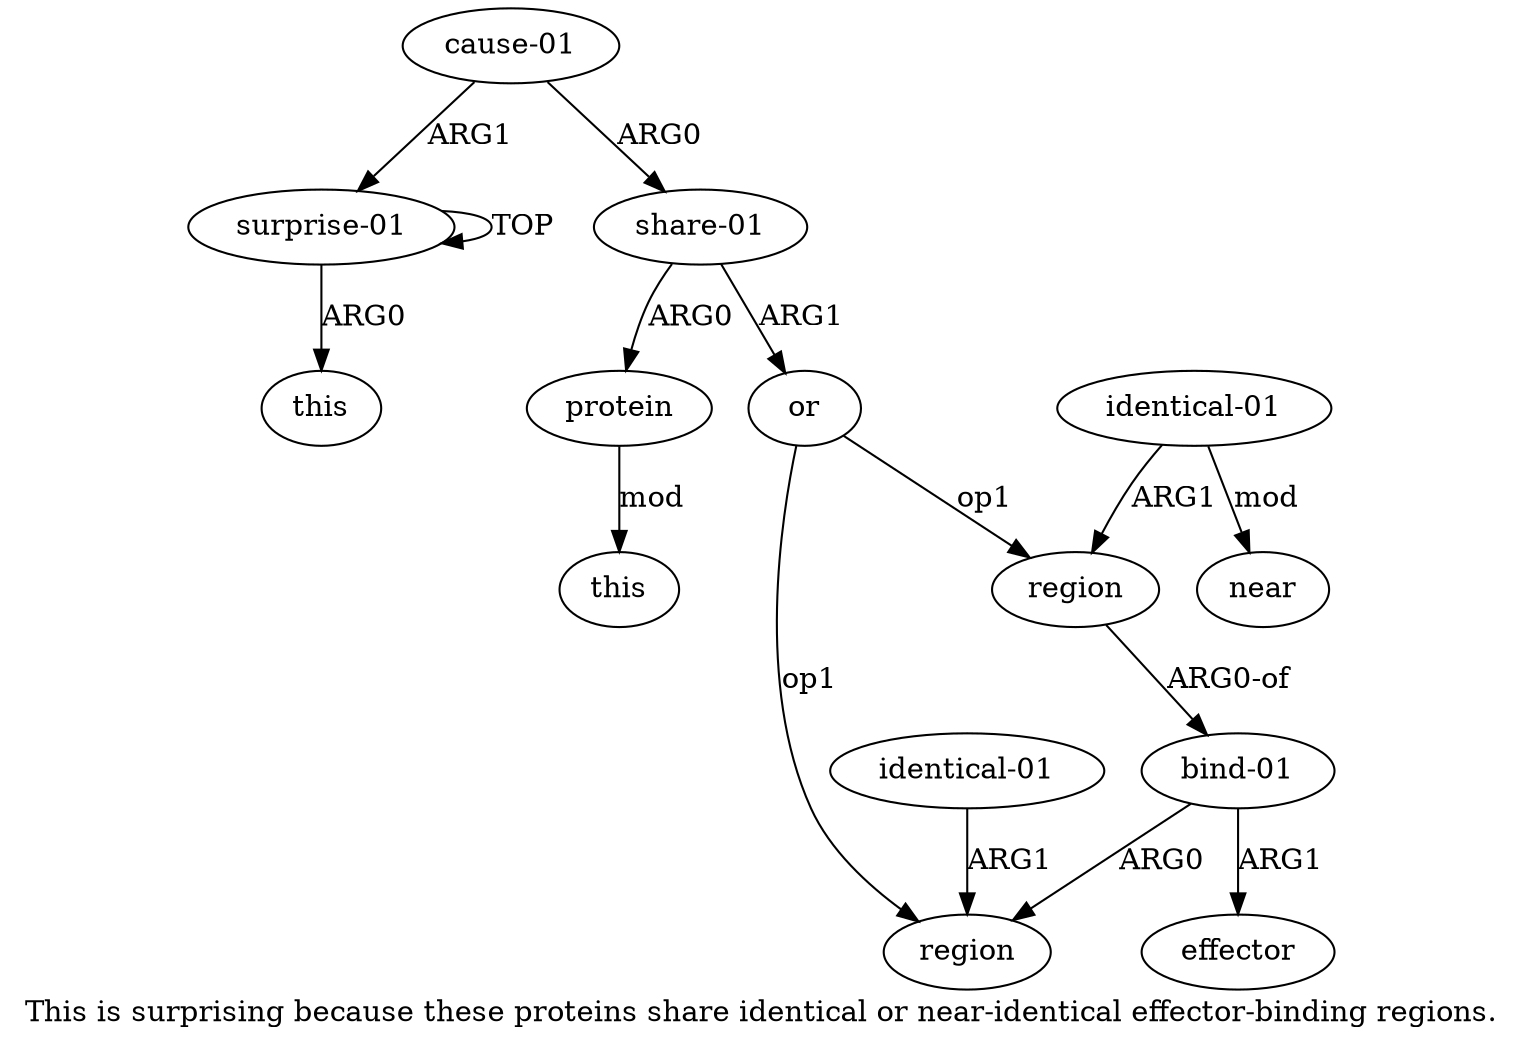 digraph  {
	graph [label="This is surprising because these proteins share identical or near-identical effector-binding regions."];
	node [label="\N"];
	a11	 [color=black,
		gold_ind=11,
		gold_label=region,
		label=region,
		test_ind=11,
		test_label=region];
	a8	 [color=black,
		gold_ind=8,
		gold_label="bind-01",
		label="bind-01",
		test_ind=8,
		test_label="bind-01"];
	a11 -> a8 [key=0,
	color=black,
	gold_label="ARG0-of",
	label="ARG0-of",
	test_label="ARG0-of"];
a10 [color=black,
	gold_ind=10,
	gold_label="identical-01",
	label="identical-01",
	test_ind=10,
	test_label="identical-01"];
a7 [color=black,
	gold_ind=7,
	gold_label=region,
	label=region,
	test_ind=7,
	test_label=region];
a10 -> a7 [key=0,
color=black,
gold_label=ARG1,
label=ARG1,
test_label=ARG1];
a13 [color=black,
gold_ind=13,
gold_label=near,
label=near,
test_ind=13,
test_label=near];
a12 [color=black,
gold_ind=12,
gold_label="identical-01",
label="identical-01",
test_ind=12,
test_label="identical-01"];
a12 -> a11 [key=0,
color=black,
gold_label=ARG1,
label=ARG1,
test_label=ARG1];
a12 -> a13 [key=0,
color=black,
gold_label=mod,
label=mod,
test_label=mod];
a1 [color=black,
gold_ind=1,
gold_label=this,
label=this,
test_ind=1,
test_label=this];
a0 [color=black,
gold_ind=0,
gold_label="surprise-01",
label="surprise-01",
test_ind=0,
test_label="surprise-01"];
a0 -> a1 [key=0,
color=black,
gold_label=ARG0,
label=ARG0,
test_label=ARG0];
a0 -> a0 [key=0,
color=black,
gold_label=TOP,
label=TOP,
test_label=TOP];
a3 [color=black,
gold_ind=3,
gold_label="share-01",
label="share-01",
test_ind=3,
test_label="share-01"];
a4 [color=black,
gold_ind=4,
gold_label=protein,
label=protein,
test_ind=4,
test_label=protein];
a3 -> a4 [key=0,
color=black,
gold_label=ARG0,
label=ARG0,
test_label=ARG0];
a6 [color=black,
gold_ind=6,
gold_label=or,
label=or,
test_ind=6,
test_label=or];
a3 -> a6 [key=0,
color=black,
gold_label=ARG1,
label=ARG1,
test_label=ARG1];
a2 [color=black,
gold_ind=2,
gold_label="cause-01",
label="cause-01",
test_ind=2,
test_label="cause-01"];
a2 -> a0 [key=0,
color=black,
gold_label=ARG1,
label=ARG1,
test_label=ARG1];
a2 -> a3 [key=0,
color=black,
gold_label=ARG0,
label=ARG0,
test_label=ARG0];
a5 [color=black,
gold_ind=5,
gold_label=this,
label=this,
test_ind=5,
test_label=this];
a4 -> a5 [key=0,
color=black,
gold_label=mod,
label=mod,
test_label=mod];
a6 -> a11 [key=0,
color=black,
gold_label=op1,
label=op1,
test_label=op1];
a6 -> a7 [key=0,
color=black,
gold_label=op1,
label=op1,
test_label=op1];
a9 [color=black,
gold_ind=9,
gold_label=effector,
label=effector,
test_ind=9,
test_label=effector];
a8 -> a7 [key=0,
color=black,
gold_label=ARG0,
label=ARG0,
test_label=ARG0];
a8 -> a9 [key=0,
color=black,
gold_label=ARG1,
label=ARG1,
test_label=ARG1];
}
